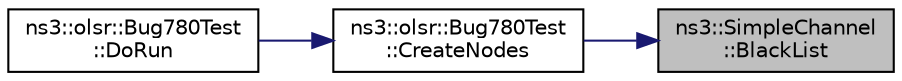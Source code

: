 digraph "ns3::SimpleChannel::BlackList"
{
 // LATEX_PDF_SIZE
  edge [fontname="Helvetica",fontsize="10",labelfontname="Helvetica",labelfontsize="10"];
  node [fontname="Helvetica",fontsize="10",shape=record];
  rankdir="RL";
  Node1 [label="ns3::SimpleChannel\l::BlackList",height=0.2,width=0.4,color="black", fillcolor="grey75", style="filled", fontcolor="black",tooltip="Blocks the communications from a NetDevice to another NetDevice."];
  Node1 -> Node2 [dir="back",color="midnightblue",fontsize="10",style="solid",fontname="Helvetica"];
  Node2 [label="ns3::olsr::Bug780Test\l::CreateNodes",height=0.2,width=0.4,color="black", fillcolor="white", style="filled",URL="$classns3_1_1olsr_1_1_bug780_test.html#a87a836a5491da4a21a0b51d2a647b422",tooltip="Create & configure test network."];
  Node2 -> Node3 [dir="back",color="midnightblue",fontsize="10",style="solid",fontname="Helvetica"];
  Node3 [label="ns3::olsr::Bug780Test\l::DoRun",height=0.2,width=0.4,color="black", fillcolor="white", style="filled",URL="$classns3_1_1olsr_1_1_bug780_test.html#aea2f01c8e6af5f1363b67a23ccaaf030",tooltip="Implementation to actually run this TestCase."];
}
